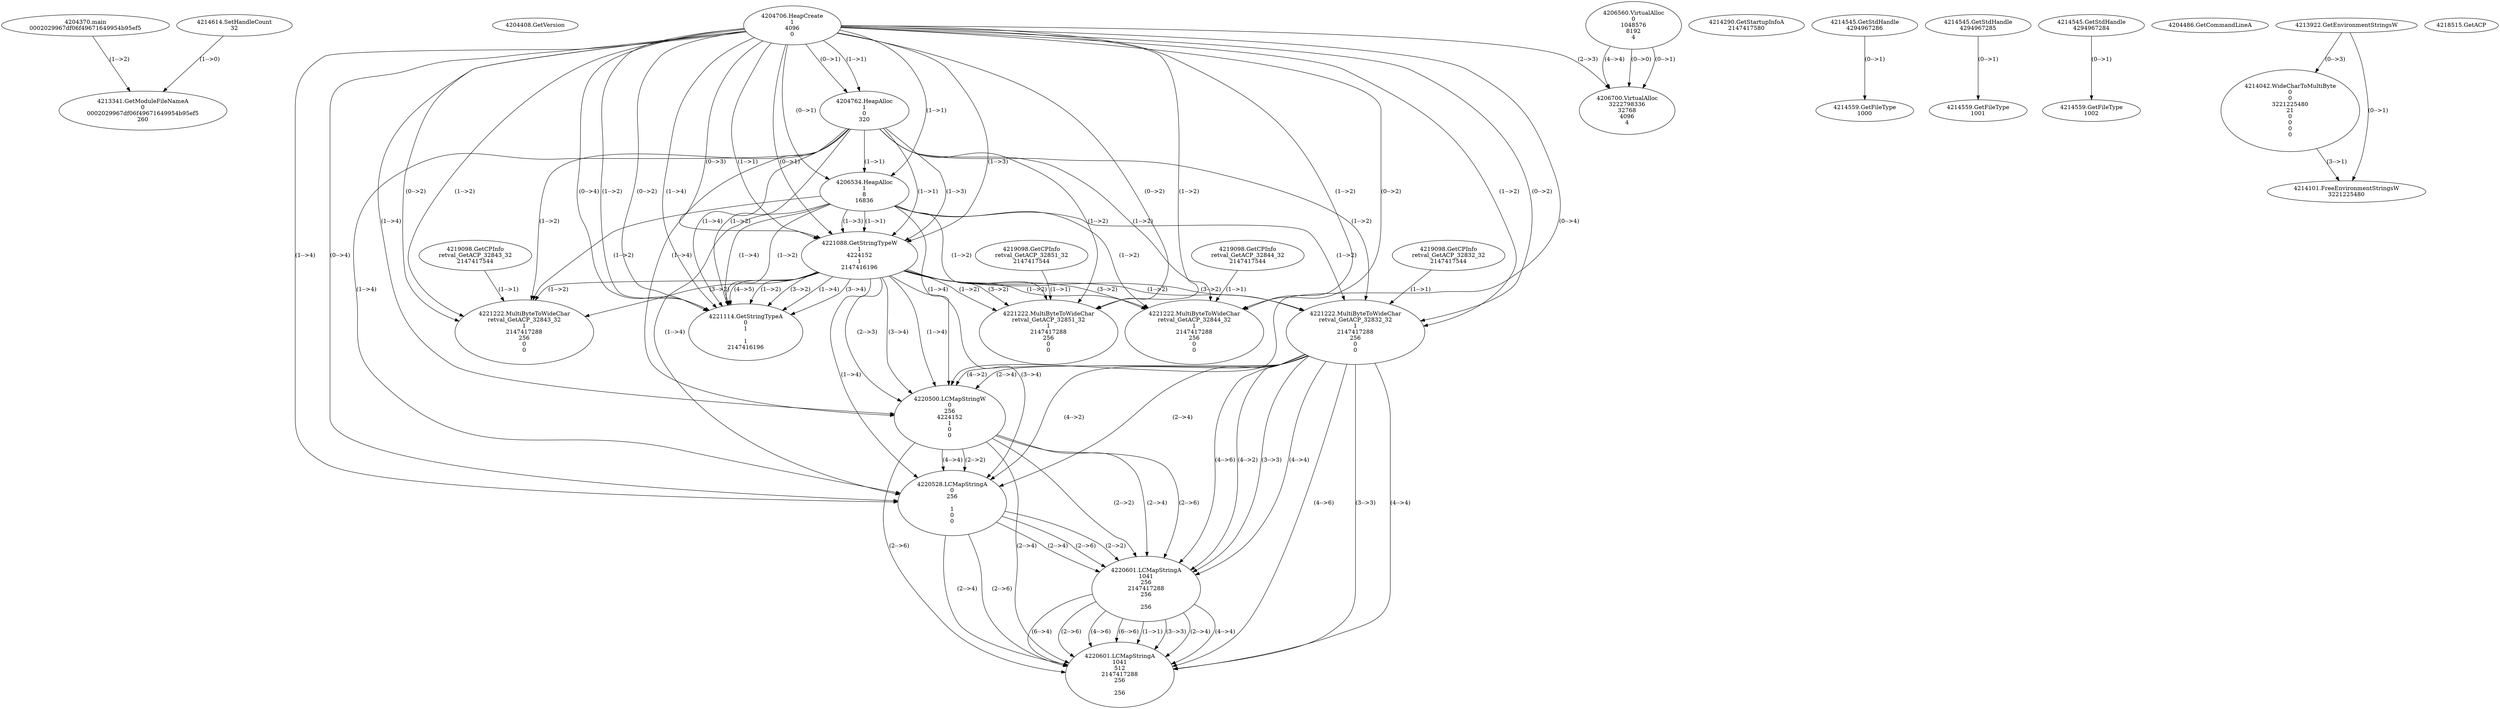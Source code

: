 // Global SCDG with merge call
digraph {
	0 [label="4204370.main
0002029967df06f49671649954b95ef5"]
	1 [label="4204408.GetVersion
"]
	2 [label="4204706.HeapCreate
1
4096
0"]
	3 [label="4204762.HeapAlloc
1
0
320"]
	2 -> 3 [label="(1-->1)"]
	2 -> 3 [label="(0-->1)"]
	4 [label="4206534.HeapAlloc
1
8
16836"]
	2 -> 4 [label="(1-->1)"]
	2 -> 4 [label="(0-->1)"]
	3 -> 4 [label="(1-->1)"]
	5 [label="4206560.VirtualAlloc
0
1048576
8192
4"]
	6 [label="4206700.VirtualAlloc
3222798336
32768
4096
4"]
	5 -> 6 [label="(0-->1)"]
	2 -> 6 [label="(2-->3)"]
	5 -> 6 [label="(4-->4)"]
	5 -> 6 [label="(0-->0)"]
	7 [label="4214290.GetStartupInfoA
2147417580"]
	8 [label="4214545.GetStdHandle
4294967286"]
	9 [label="4214559.GetFileType
1000"]
	8 -> 9 [label="(0-->1)"]
	10 [label="4214545.GetStdHandle
4294967285"]
	11 [label="4214559.GetFileType
1001"]
	10 -> 11 [label="(0-->1)"]
	12 [label="4214545.GetStdHandle
4294967284"]
	13 [label="4214559.GetFileType
1002"]
	12 -> 13 [label="(0-->1)"]
	14 [label="4214614.SetHandleCount
32"]
	15 [label="4204486.GetCommandLineA
"]
	16 [label="4213922.GetEnvironmentStringsW
"]
	17 [label="4214042.WideCharToMultiByte
0
0
3221225480
21
0
0
0
0"]
	16 -> 17 [label="(0-->3)"]
	18 [label="4214101.FreeEnvironmentStringsW
3221225480"]
	16 -> 18 [label="(0-->1)"]
	17 -> 18 [label="(3-->1)"]
	19 [label="4218515.GetACP
"]
	20 [label="4219098.GetCPInfo
retval_GetACP_32832_32
2147417544"]
	21 [label="4221088.GetStringTypeW
1
4224152
1
2147416196"]
	2 -> 21 [label="(1-->1)"]
	2 -> 21 [label="(0-->1)"]
	3 -> 21 [label="(1-->1)"]
	4 -> 21 [label="(1-->1)"]
	2 -> 21 [label="(1-->3)"]
	2 -> 21 [label="(0-->3)"]
	3 -> 21 [label="(1-->3)"]
	4 -> 21 [label="(1-->3)"]
	22 [label="4221222.MultiByteToWideChar
retval_GetACP_32832_32
1
2147417288
256
0
0"]
	20 -> 22 [label="(1-->1)"]
	2 -> 22 [label="(1-->2)"]
	2 -> 22 [label="(0-->2)"]
	3 -> 22 [label="(1-->2)"]
	4 -> 22 [label="(1-->2)"]
	21 -> 22 [label="(1-->2)"]
	21 -> 22 [label="(3-->2)"]
	23 [label="4220500.LCMapStringW
0
256
4224152
1
0
0"]
	22 -> 23 [label="(4-->2)"]
	21 -> 23 [label="(2-->3)"]
	2 -> 23 [label="(1-->4)"]
	2 -> 23 [label="(0-->4)"]
	3 -> 23 [label="(1-->4)"]
	4 -> 23 [label="(1-->4)"]
	21 -> 23 [label="(1-->4)"]
	21 -> 23 [label="(3-->4)"]
	22 -> 23 [label="(2-->4)"]
	24 [label="4220528.LCMapStringA
0
256

1
0
0"]
	22 -> 24 [label="(4-->2)"]
	23 -> 24 [label="(2-->2)"]
	2 -> 24 [label="(1-->4)"]
	2 -> 24 [label="(0-->4)"]
	3 -> 24 [label="(1-->4)"]
	4 -> 24 [label="(1-->4)"]
	21 -> 24 [label="(1-->4)"]
	21 -> 24 [label="(3-->4)"]
	22 -> 24 [label="(2-->4)"]
	23 -> 24 [label="(4-->4)"]
	25 [label="4220601.LCMapStringA
1041
256
2147417288
256

256"]
	22 -> 25 [label="(4-->2)"]
	23 -> 25 [label="(2-->2)"]
	24 -> 25 [label="(2-->2)"]
	22 -> 25 [label="(3-->3)"]
	22 -> 25 [label="(4-->4)"]
	23 -> 25 [label="(2-->4)"]
	24 -> 25 [label="(2-->4)"]
	22 -> 25 [label="(4-->6)"]
	23 -> 25 [label="(2-->6)"]
	24 -> 25 [label="(2-->6)"]
	26 [label="4220601.LCMapStringA
1041
512
2147417288
256

256"]
	25 -> 26 [label="(1-->1)"]
	22 -> 26 [label="(3-->3)"]
	25 -> 26 [label="(3-->3)"]
	22 -> 26 [label="(4-->4)"]
	23 -> 26 [label="(2-->4)"]
	24 -> 26 [label="(2-->4)"]
	25 -> 26 [label="(2-->4)"]
	25 -> 26 [label="(4-->4)"]
	25 -> 26 [label="(6-->4)"]
	22 -> 26 [label="(4-->6)"]
	23 -> 26 [label="(2-->6)"]
	24 -> 26 [label="(2-->6)"]
	25 -> 26 [label="(2-->6)"]
	25 -> 26 [label="(4-->6)"]
	25 -> 26 [label="(6-->6)"]
	27 [label="4213341.GetModuleFileNameA
0
0002029967df06f49671649954b95ef5
260"]
	0 -> 27 [label="(1-->2)"]
	14 -> 27 [label="(1-->0)"]
	28 [label="4219098.GetCPInfo
retval_GetACP_32843_32
2147417544"]
	29 [label="4221222.MultiByteToWideChar
retval_GetACP_32843_32
1
2147417288
256
0
0"]
	28 -> 29 [label="(1-->1)"]
	2 -> 29 [label="(1-->2)"]
	2 -> 29 [label="(0-->2)"]
	3 -> 29 [label="(1-->2)"]
	4 -> 29 [label="(1-->2)"]
	21 -> 29 [label="(1-->2)"]
	21 -> 29 [label="(3-->2)"]
	30 [label="4219098.GetCPInfo
retval_GetACP_32844_32
2147417544"]
	31 [label="4221222.MultiByteToWideChar
retval_GetACP_32844_32
1
2147417288
256
0
0"]
	30 -> 31 [label="(1-->1)"]
	2 -> 31 [label="(1-->2)"]
	2 -> 31 [label="(0-->2)"]
	3 -> 31 [label="(1-->2)"]
	4 -> 31 [label="(1-->2)"]
	21 -> 31 [label="(1-->2)"]
	21 -> 31 [label="(3-->2)"]
	32 [label="4221114.GetStringTypeA
0
1

1
2147416196"]
	2 -> 32 [label="(1-->2)"]
	2 -> 32 [label="(0-->2)"]
	3 -> 32 [label="(1-->2)"]
	4 -> 32 [label="(1-->2)"]
	21 -> 32 [label="(1-->2)"]
	21 -> 32 [label="(3-->2)"]
	2 -> 32 [label="(1-->4)"]
	2 -> 32 [label="(0-->4)"]
	3 -> 32 [label="(1-->4)"]
	4 -> 32 [label="(1-->4)"]
	21 -> 32 [label="(1-->4)"]
	21 -> 32 [label="(3-->4)"]
	21 -> 32 [label="(4-->5)"]
	33 [label="4219098.GetCPInfo
retval_GetACP_32851_32
2147417544"]
	34 [label="4221222.MultiByteToWideChar
retval_GetACP_32851_32
1
2147417288
256
0
0"]
	33 -> 34 [label="(1-->1)"]
	2 -> 34 [label="(1-->2)"]
	2 -> 34 [label="(0-->2)"]
	3 -> 34 [label="(1-->2)"]
	4 -> 34 [label="(1-->2)"]
	21 -> 34 [label="(1-->2)"]
	21 -> 34 [label="(3-->2)"]
}
